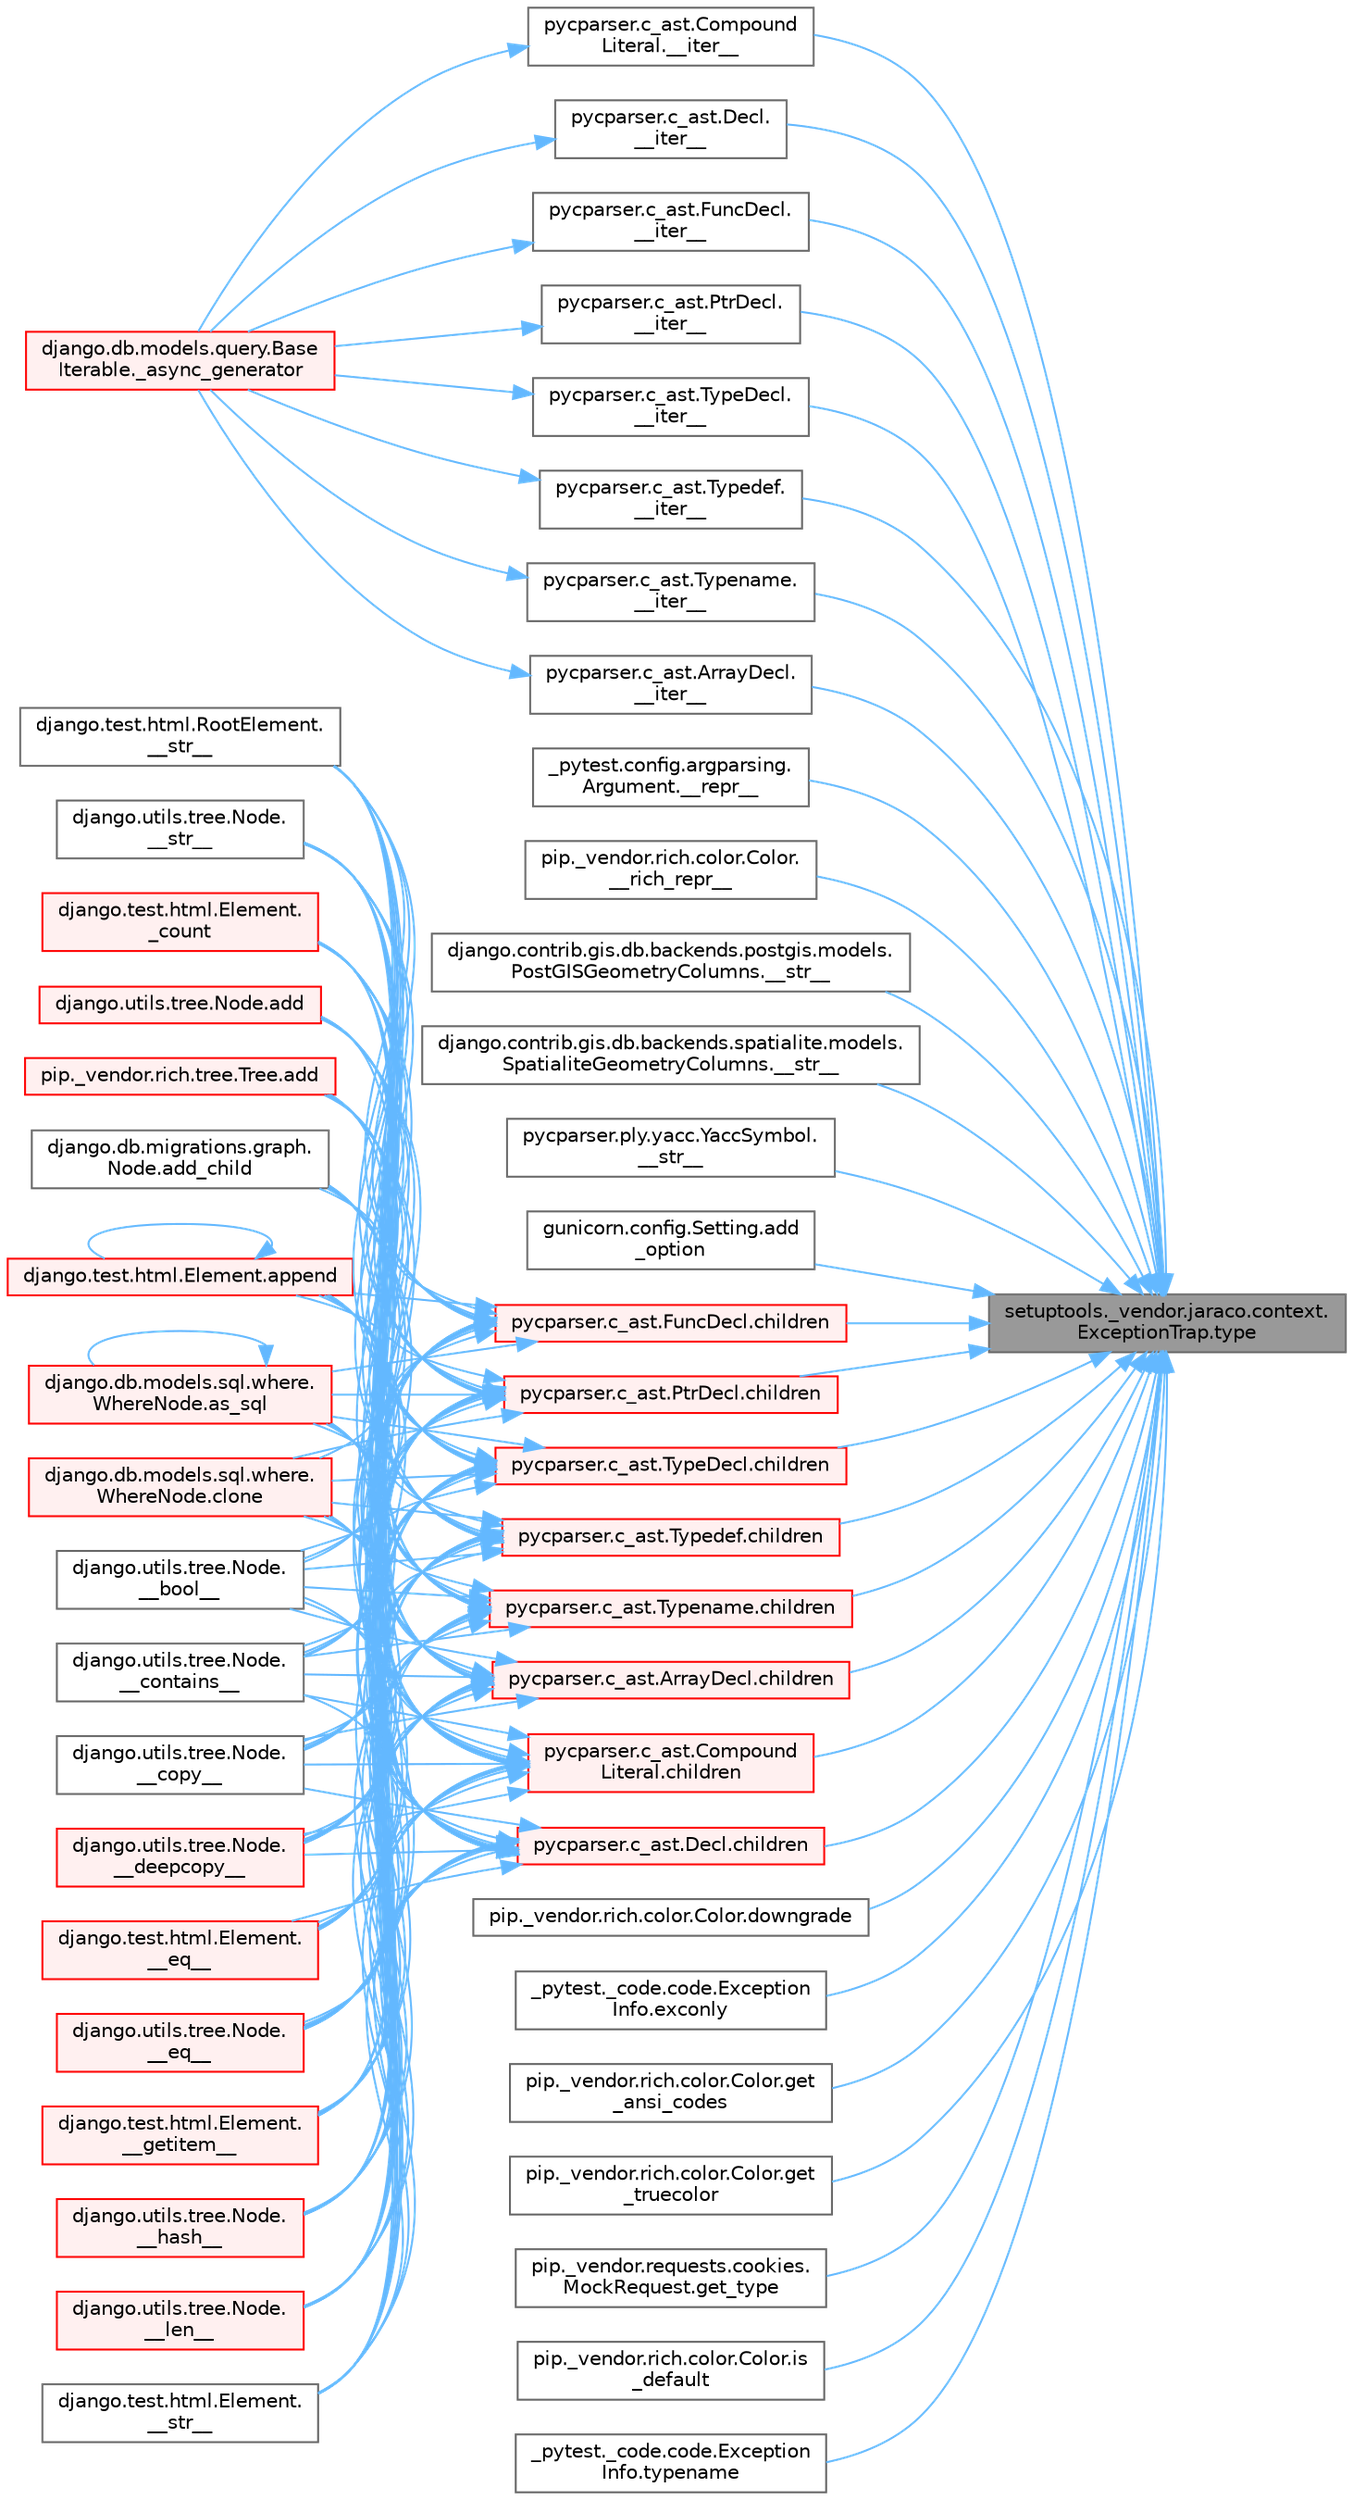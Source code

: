 digraph "setuptools._vendor.jaraco.context.ExceptionTrap.type"
{
 // LATEX_PDF_SIZE
  bgcolor="transparent";
  edge [fontname=Helvetica,fontsize=10,labelfontname=Helvetica,labelfontsize=10];
  node [fontname=Helvetica,fontsize=10,shape=box,height=0.2,width=0.4];
  rankdir="RL";
  Node1 [id="Node000001",label="setuptools._vendor.jaraco.context.\lExceptionTrap.type",height=0.2,width=0.4,color="gray40", fillcolor="grey60", style="filled", fontcolor="black",tooltip=" "];
  Node1 -> Node2 [id="edge1_Node000001_Node000002",dir="back",color="steelblue1",style="solid",tooltip=" "];
  Node2 [id="Node000002",label="pycparser.c_ast.ArrayDecl.\l__iter__",height=0.2,width=0.4,color="grey40", fillcolor="white", style="filled",URL="$classpycparser_1_1c__ast_1_1_array_decl.html#a59f846353c3cc9dca112017d842e44dc",tooltip=" "];
  Node2 -> Node3 [id="edge2_Node000002_Node000003",dir="back",color="steelblue1",style="solid",tooltip=" "];
  Node3 [id="Node000003",label="django.db.models.query.Base\lIterable._async_generator",height=0.2,width=0.4,color="red", fillcolor="#FFF0F0", style="filled",URL="$classdjango_1_1db_1_1models_1_1query_1_1_base_iterable.html#a3ecc2267976bc6628d1fe84d78355144",tooltip=" "];
  Node1 -> Node5 [id="edge3_Node000001_Node000005",dir="back",color="steelblue1",style="solid",tooltip=" "];
  Node5 [id="Node000005",label="pycparser.c_ast.Compound\lLiteral.__iter__",height=0.2,width=0.4,color="grey40", fillcolor="white", style="filled",URL="$classpycparser_1_1c__ast_1_1_compound_literal.html#a1f78e1c12c3283ab129f6683e9cd6bf0",tooltip=" "];
  Node5 -> Node3 [id="edge4_Node000005_Node000003",dir="back",color="steelblue1",style="solid",tooltip=" "];
  Node1 -> Node6 [id="edge5_Node000001_Node000006",dir="back",color="steelblue1",style="solid",tooltip=" "];
  Node6 [id="Node000006",label="pycparser.c_ast.Decl.\l__iter__",height=0.2,width=0.4,color="grey40", fillcolor="white", style="filled",URL="$classpycparser_1_1c__ast_1_1_decl.html#ab845ffd67830d0739099fa772114854f",tooltip=" "];
  Node6 -> Node3 [id="edge6_Node000006_Node000003",dir="back",color="steelblue1",style="solid",tooltip=" "];
  Node1 -> Node7 [id="edge7_Node000001_Node000007",dir="back",color="steelblue1",style="solid",tooltip=" "];
  Node7 [id="Node000007",label="pycparser.c_ast.FuncDecl.\l__iter__",height=0.2,width=0.4,color="grey40", fillcolor="white", style="filled",URL="$classpycparser_1_1c__ast_1_1_func_decl.html#a213d7645e6b75f6e9d3fb199c325d2b4",tooltip=" "];
  Node7 -> Node3 [id="edge8_Node000007_Node000003",dir="back",color="steelblue1",style="solid",tooltip=" "];
  Node1 -> Node8 [id="edge9_Node000001_Node000008",dir="back",color="steelblue1",style="solid",tooltip=" "];
  Node8 [id="Node000008",label="pycparser.c_ast.PtrDecl.\l__iter__",height=0.2,width=0.4,color="grey40", fillcolor="white", style="filled",URL="$classpycparser_1_1c__ast_1_1_ptr_decl.html#a5522c4fd32f475a9bad72e27867064a6",tooltip=" "];
  Node8 -> Node3 [id="edge10_Node000008_Node000003",dir="back",color="steelblue1",style="solid",tooltip=" "];
  Node1 -> Node9 [id="edge11_Node000001_Node000009",dir="back",color="steelblue1",style="solid",tooltip=" "];
  Node9 [id="Node000009",label="pycparser.c_ast.TypeDecl.\l__iter__",height=0.2,width=0.4,color="grey40", fillcolor="white", style="filled",URL="$classpycparser_1_1c__ast_1_1_type_decl.html#a4add3d67fa9694ca76def6ce1266cca5",tooltip=" "];
  Node9 -> Node3 [id="edge12_Node000009_Node000003",dir="back",color="steelblue1",style="solid",tooltip=" "];
  Node1 -> Node10 [id="edge13_Node000001_Node000010",dir="back",color="steelblue1",style="solid",tooltip=" "];
  Node10 [id="Node000010",label="pycparser.c_ast.Typedef.\l__iter__",height=0.2,width=0.4,color="grey40", fillcolor="white", style="filled",URL="$classpycparser_1_1c__ast_1_1_typedef.html#a702d4394c340166000f6e7e753aa21d5",tooltip=" "];
  Node10 -> Node3 [id="edge14_Node000010_Node000003",dir="back",color="steelblue1",style="solid",tooltip=" "];
  Node1 -> Node11 [id="edge15_Node000001_Node000011",dir="back",color="steelblue1",style="solid",tooltip=" "];
  Node11 [id="Node000011",label="pycparser.c_ast.Typename.\l__iter__",height=0.2,width=0.4,color="grey40", fillcolor="white", style="filled",URL="$classpycparser_1_1c__ast_1_1_typename.html#a6a4b627fee3cf362997b49b1ccf14c65",tooltip=" "];
  Node11 -> Node3 [id="edge16_Node000011_Node000003",dir="back",color="steelblue1",style="solid",tooltip=" "];
  Node1 -> Node12 [id="edge17_Node000001_Node000012",dir="back",color="steelblue1",style="solid",tooltip=" "];
  Node12 [id="Node000012",label="_pytest.config.argparsing.\lArgument.__repr__",height=0.2,width=0.4,color="grey40", fillcolor="white", style="filled",URL="$class__pytest_1_1config_1_1argparsing_1_1_argument.html#ae1d42948166a54f96dd47ac023b5ba1c",tooltip=" "];
  Node1 -> Node13 [id="edge18_Node000001_Node000013",dir="back",color="steelblue1",style="solid",tooltip=" "];
  Node13 [id="Node000013",label="pip._vendor.rich.color.Color.\l__rich_repr__",height=0.2,width=0.4,color="grey40", fillcolor="white", style="filled",URL="$classpip_1_1__vendor_1_1rich_1_1color_1_1_color.html#af94a3c83e9bc77e4c5e7a30e13ce243f",tooltip=" "];
  Node1 -> Node14 [id="edge19_Node000001_Node000014",dir="back",color="steelblue1",style="solid",tooltip=" "];
  Node14 [id="Node000014",label="django.contrib.gis.db.backends.postgis.models.\lPostGISGeometryColumns.__str__",height=0.2,width=0.4,color="grey40", fillcolor="white", style="filled",URL="$classdjango_1_1contrib_1_1gis_1_1db_1_1backends_1_1postgis_1_1models_1_1_post_g_i_s_geometry_columns.html#a2cd2f362c086d30abce3f454e4f88113",tooltip=" "];
  Node1 -> Node15 [id="edge20_Node000001_Node000015",dir="back",color="steelblue1",style="solid",tooltip=" "];
  Node15 [id="Node000015",label="django.contrib.gis.db.backends.spatialite.models.\lSpatialiteGeometryColumns.__str__",height=0.2,width=0.4,color="grey40", fillcolor="white", style="filled",URL="$classdjango_1_1contrib_1_1gis_1_1db_1_1backends_1_1spatialite_1_1models_1_1_spatialite_geometry_columns.html#af36d91a5b4863762ac4666865a70888e",tooltip=" "];
  Node1 -> Node16 [id="edge21_Node000001_Node000016",dir="back",color="steelblue1",style="solid",tooltip=" "];
  Node16 [id="Node000016",label="pycparser.ply.yacc.YaccSymbol.\l__str__",height=0.2,width=0.4,color="grey40", fillcolor="white", style="filled",URL="$classpycparser_1_1ply_1_1yacc_1_1_yacc_symbol.html#a10c01386c1ed6d4eb71321e3775f77a9",tooltip=" "];
  Node1 -> Node17 [id="edge22_Node000001_Node000017",dir="back",color="steelblue1",style="solid",tooltip=" "];
  Node17 [id="Node000017",label="gunicorn.config.Setting.add\l_option",height=0.2,width=0.4,color="grey40", fillcolor="white", style="filled",URL="$classgunicorn_1_1config_1_1_setting.html#af1ab1126499f420dda1b77b038a8283d",tooltip=" "];
  Node1 -> Node18 [id="edge23_Node000001_Node000018",dir="back",color="steelblue1",style="solid",tooltip=" "];
  Node18 [id="Node000018",label="pycparser.c_ast.ArrayDecl.children",height=0.2,width=0.4,color="red", fillcolor="#FFF0F0", style="filled",URL="$classpycparser_1_1c__ast_1_1_array_decl.html#a91e13314016d59050744567fc35aa17b",tooltip=" "];
  Node18 -> Node19 [id="edge24_Node000018_Node000019",dir="back",color="steelblue1",style="solid",tooltip=" "];
  Node19 [id="Node000019",label="django.utils.tree.Node.\l__bool__",height=0.2,width=0.4,color="grey40", fillcolor="white", style="filled",URL="$classdjango_1_1utils_1_1tree_1_1_node.html#a70a56e9492f929d850eebc44de75e25c",tooltip=" "];
  Node18 -> Node20 [id="edge25_Node000018_Node000020",dir="back",color="steelblue1",style="solid",tooltip=" "];
  Node20 [id="Node000020",label="django.utils.tree.Node.\l__contains__",height=0.2,width=0.4,color="grey40", fillcolor="white", style="filled",URL="$classdjango_1_1utils_1_1tree_1_1_node.html#ab55c47b46f14e5fde108b1c3cf95d93a",tooltip=" "];
  Node18 -> Node21 [id="edge26_Node000018_Node000021",dir="back",color="steelblue1",style="solid",tooltip=" "];
  Node21 [id="Node000021",label="django.utils.tree.Node.\l__copy__",height=0.2,width=0.4,color="grey40", fillcolor="white", style="filled",URL="$classdjango_1_1utils_1_1tree_1_1_node.html#abae878f6b4500b8b241c23d8fac46e63",tooltip=" "];
  Node18 -> Node22 [id="edge27_Node000018_Node000022",dir="back",color="steelblue1",style="solid",tooltip=" "];
  Node22 [id="Node000022",label="django.utils.tree.Node.\l__deepcopy__",height=0.2,width=0.4,color="red", fillcolor="#FFF0F0", style="filled",URL="$classdjango_1_1utils_1_1tree_1_1_node.html#a38840c46ded3963808edbeec90765d6b",tooltip=" "];
  Node18 -> Node976 [id="edge28_Node000018_Node000976",dir="back",color="steelblue1",style="solid",tooltip=" "];
  Node976 [id="Node000976",label="django.test.html.Element.\l__eq__",height=0.2,width=0.4,color="red", fillcolor="#FFF0F0", style="filled",URL="$classdjango_1_1test_1_1html_1_1_element.html#a287e83f2ae4a6f13b9e00d7b70ee5d47",tooltip=" "];
  Node18 -> Node1203 [id="edge29_Node000018_Node001203",dir="back",color="steelblue1",style="solid",tooltip=" "];
  Node1203 [id="Node001203",label="django.utils.tree.Node.\l__eq__",height=0.2,width=0.4,color="red", fillcolor="#FFF0F0", style="filled",URL="$classdjango_1_1utils_1_1tree_1_1_node.html#a0004316d098c61c046aef21dece2cce8",tooltip=" "];
  Node18 -> Node1204 [id="edge30_Node000018_Node001204",dir="back",color="steelblue1",style="solid",tooltip=" "];
  Node1204 [id="Node001204",label="django.test.html.Element.\l__getitem__",height=0.2,width=0.4,color="red", fillcolor="#FFF0F0", style="filled",URL="$classdjango_1_1test_1_1html_1_1_element.html#a50df5974a8fa0b0bdc93fdbeb2db7a49",tooltip=" "];
  Node18 -> Node1205 [id="edge31_Node000018_Node001205",dir="back",color="steelblue1",style="solid",tooltip=" "];
  Node1205 [id="Node001205",label="django.utils.tree.Node.\l__hash__",height=0.2,width=0.4,color="red", fillcolor="#FFF0F0", style="filled",URL="$classdjango_1_1utils_1_1tree_1_1_node.html#ad90478bdeb4e4284385a20cb629f5b9c",tooltip=" "];
  Node18 -> Node1206 [id="edge32_Node000018_Node001206",dir="back",color="steelblue1",style="solid",tooltip=" "];
  Node1206 [id="Node001206",label="django.utils.tree.Node.\l__len__",height=0.2,width=0.4,color="red", fillcolor="#FFF0F0", style="filled",URL="$classdjango_1_1utils_1_1tree_1_1_node.html#adfb069350f968cc822337df8dd3972cd",tooltip=" "];
  Node18 -> Node1031 [id="edge33_Node000018_Node001031",dir="back",color="steelblue1",style="solid",tooltip=" "];
  Node1031 [id="Node001031",label="django.test.html.Element.\l__str__",height=0.2,width=0.4,color="grey40", fillcolor="white", style="filled",URL="$classdjango_1_1test_1_1html_1_1_element.html#a64d65b77132b5ae721ff0862e0440d38",tooltip=" "];
  Node18 -> Node1207 [id="edge34_Node000018_Node001207",dir="back",color="steelblue1",style="solid",tooltip=" "];
  Node1207 [id="Node001207",label="django.test.html.RootElement.\l__str__",height=0.2,width=0.4,color="grey40", fillcolor="white", style="filled",URL="$classdjango_1_1test_1_1html_1_1_root_element.html#a0a23f27acaaafe4eec2628245fbfd399",tooltip=" "];
  Node18 -> Node1208 [id="edge35_Node000018_Node001208",dir="back",color="steelblue1",style="solid",tooltip=" "];
  Node1208 [id="Node001208",label="django.utils.tree.Node.\l__str__",height=0.2,width=0.4,color="grey40", fillcolor="white", style="filled",URL="$classdjango_1_1utils_1_1tree_1_1_node.html#af5edff9bf0b3238652c57425e2eda469",tooltip=" "];
  Node18 -> Node1209 [id="edge36_Node000018_Node001209",dir="back",color="steelblue1",style="solid",tooltip=" "];
  Node1209 [id="Node001209",label="django.test.html.Element.\l_count",height=0.2,width=0.4,color="red", fillcolor="#FFF0F0", style="filled",URL="$classdjango_1_1test_1_1html_1_1_element.html#a41931b250e40c64a492d92a08ecda738",tooltip=" "];
  Node18 -> Node182 [id="edge37_Node000018_Node000182",dir="back",color="steelblue1",style="solid",tooltip=" "];
  Node182 [id="Node000182",label="django.utils.tree.Node.add",height=0.2,width=0.4,color="red", fillcolor="#FFF0F0", style="filled",URL="$classdjango_1_1utils_1_1tree_1_1_node.html#a2c883d105b5c9cfd32bff72c7469f18c",tooltip=" "];
  Node18 -> Node1225 [id="edge38_Node000018_Node001225",dir="back",color="steelblue1",style="solid",tooltip=" "];
  Node1225 [id="Node001225",label="pip._vendor.rich.tree.Tree.add",height=0.2,width=0.4,color="red", fillcolor="#FFF0F0", style="filled",URL="$classpip_1_1__vendor_1_1rich_1_1tree_1_1_tree.html#a0ce550864757b1ee2756237b6e754aae",tooltip=" "];
  Node18 -> Node1226 [id="edge39_Node000018_Node001226",dir="back",color="steelblue1",style="solid",tooltip=" "];
  Node1226 [id="Node001226",label="django.db.migrations.graph.\lNode.add_child",height=0.2,width=0.4,color="grey40", fillcolor="white", style="filled",URL="$classdjango_1_1db_1_1migrations_1_1graph_1_1_node.html#ab19fb2c4c58dbfa6d5223c59d5cad529",tooltip=" "];
  Node18 -> Node1227 [id="edge40_Node000018_Node001227",dir="back",color="steelblue1",style="solid",tooltip=" "];
  Node1227 [id="Node001227",label="django.test.html.Element.append",height=0.2,width=0.4,color="red", fillcolor="#FFF0F0", style="filled",URL="$classdjango_1_1test_1_1html_1_1_element.html#a777b8a687c36ca1eae49eabec1963e0c",tooltip=" "];
  Node1227 -> Node1227 [id="edge41_Node001227_Node001227",dir="back",color="steelblue1",style="solid",tooltip=" "];
  Node18 -> Node1228 [id="edge42_Node000018_Node001228",dir="back",color="steelblue1",style="solid",tooltip=" "];
  Node1228 [id="Node001228",label="django.db.models.sql.where.\lWhereNode.as_sql",height=0.2,width=0.4,color="red", fillcolor="#FFF0F0", style="filled",URL="$classdjango_1_1db_1_1models_1_1sql_1_1where_1_1_where_node.html#aea3cf4a913c71f0c181e6e81b819b590",tooltip=" "];
  Node1228 -> Node1228 [id="edge43_Node001228_Node001228",dir="back",color="steelblue1",style="solid",tooltip=" "];
  Node18 -> Node315 [id="edge44_Node000018_Node000315",dir="back",color="steelblue1",style="solid",tooltip=" "];
  Node315 [id="Node000315",label="django.db.models.sql.where.\lWhereNode.clone",height=0.2,width=0.4,color="red", fillcolor="#FFF0F0", style="filled",URL="$classdjango_1_1db_1_1models_1_1sql_1_1where_1_1_where_node.html#a0faff63950b774ce4ad391ea1f6b6d2c",tooltip=" "];
  Node1 -> Node3192 [id="edge45_Node000001_Node003192",dir="back",color="steelblue1",style="solid",tooltip=" "];
  Node3192 [id="Node003192",label="pycparser.c_ast.Compound\lLiteral.children",height=0.2,width=0.4,color="red", fillcolor="#FFF0F0", style="filled",URL="$classpycparser_1_1c__ast_1_1_compound_literal.html#a6ff6a9f355d70c79e2e3b602b88bfef6",tooltip=" "];
  Node3192 -> Node19 [id="edge46_Node003192_Node000019",dir="back",color="steelblue1",style="solid",tooltip=" "];
  Node3192 -> Node20 [id="edge47_Node003192_Node000020",dir="back",color="steelblue1",style="solid",tooltip=" "];
  Node3192 -> Node21 [id="edge48_Node003192_Node000021",dir="back",color="steelblue1",style="solid",tooltip=" "];
  Node3192 -> Node22 [id="edge49_Node003192_Node000022",dir="back",color="steelblue1",style="solid",tooltip=" "];
  Node3192 -> Node976 [id="edge50_Node003192_Node000976",dir="back",color="steelblue1",style="solid",tooltip=" "];
  Node3192 -> Node1203 [id="edge51_Node003192_Node001203",dir="back",color="steelblue1",style="solid",tooltip=" "];
  Node3192 -> Node1204 [id="edge52_Node003192_Node001204",dir="back",color="steelblue1",style="solid",tooltip=" "];
  Node3192 -> Node1205 [id="edge53_Node003192_Node001205",dir="back",color="steelblue1",style="solid",tooltip=" "];
  Node3192 -> Node1206 [id="edge54_Node003192_Node001206",dir="back",color="steelblue1",style="solid",tooltip=" "];
  Node3192 -> Node1031 [id="edge55_Node003192_Node001031",dir="back",color="steelblue1",style="solid",tooltip=" "];
  Node3192 -> Node1207 [id="edge56_Node003192_Node001207",dir="back",color="steelblue1",style="solid",tooltip=" "];
  Node3192 -> Node1208 [id="edge57_Node003192_Node001208",dir="back",color="steelblue1",style="solid",tooltip=" "];
  Node3192 -> Node1209 [id="edge58_Node003192_Node001209",dir="back",color="steelblue1",style="solid",tooltip=" "];
  Node3192 -> Node182 [id="edge59_Node003192_Node000182",dir="back",color="steelblue1",style="solid",tooltip=" "];
  Node3192 -> Node1225 [id="edge60_Node003192_Node001225",dir="back",color="steelblue1",style="solid",tooltip=" "];
  Node3192 -> Node1226 [id="edge61_Node003192_Node001226",dir="back",color="steelblue1",style="solid",tooltip=" "];
  Node3192 -> Node1227 [id="edge62_Node003192_Node001227",dir="back",color="steelblue1",style="solid",tooltip=" "];
  Node3192 -> Node1228 [id="edge63_Node003192_Node001228",dir="back",color="steelblue1",style="solid",tooltip=" "];
  Node3192 -> Node315 [id="edge64_Node003192_Node000315",dir="back",color="steelblue1",style="solid",tooltip=" "];
  Node1 -> Node3193 [id="edge65_Node000001_Node003193",dir="back",color="steelblue1",style="solid",tooltip=" "];
  Node3193 [id="Node003193",label="pycparser.c_ast.Decl.children",height=0.2,width=0.4,color="red", fillcolor="#FFF0F0", style="filled",URL="$classpycparser_1_1c__ast_1_1_decl.html#a5daf2f7d33fdaa47905df497ebeaa745",tooltip=" "];
  Node3193 -> Node19 [id="edge66_Node003193_Node000019",dir="back",color="steelblue1",style="solid",tooltip=" "];
  Node3193 -> Node20 [id="edge67_Node003193_Node000020",dir="back",color="steelblue1",style="solid",tooltip=" "];
  Node3193 -> Node21 [id="edge68_Node003193_Node000021",dir="back",color="steelblue1",style="solid",tooltip=" "];
  Node3193 -> Node22 [id="edge69_Node003193_Node000022",dir="back",color="steelblue1",style="solid",tooltip=" "];
  Node3193 -> Node976 [id="edge70_Node003193_Node000976",dir="back",color="steelblue1",style="solid",tooltip=" "];
  Node3193 -> Node1203 [id="edge71_Node003193_Node001203",dir="back",color="steelblue1",style="solid",tooltip=" "];
  Node3193 -> Node1204 [id="edge72_Node003193_Node001204",dir="back",color="steelblue1",style="solid",tooltip=" "];
  Node3193 -> Node1205 [id="edge73_Node003193_Node001205",dir="back",color="steelblue1",style="solid",tooltip=" "];
  Node3193 -> Node1206 [id="edge74_Node003193_Node001206",dir="back",color="steelblue1",style="solid",tooltip=" "];
  Node3193 -> Node1031 [id="edge75_Node003193_Node001031",dir="back",color="steelblue1",style="solid",tooltip=" "];
  Node3193 -> Node1207 [id="edge76_Node003193_Node001207",dir="back",color="steelblue1",style="solid",tooltip=" "];
  Node3193 -> Node1208 [id="edge77_Node003193_Node001208",dir="back",color="steelblue1",style="solid",tooltip=" "];
  Node3193 -> Node1209 [id="edge78_Node003193_Node001209",dir="back",color="steelblue1",style="solid",tooltip=" "];
  Node3193 -> Node182 [id="edge79_Node003193_Node000182",dir="back",color="steelblue1",style="solid",tooltip=" "];
  Node3193 -> Node1225 [id="edge80_Node003193_Node001225",dir="back",color="steelblue1",style="solid",tooltip=" "];
  Node3193 -> Node1226 [id="edge81_Node003193_Node001226",dir="back",color="steelblue1",style="solid",tooltip=" "];
  Node3193 -> Node1227 [id="edge82_Node003193_Node001227",dir="back",color="steelblue1",style="solid",tooltip=" "];
  Node3193 -> Node1228 [id="edge83_Node003193_Node001228",dir="back",color="steelblue1",style="solid",tooltip=" "];
  Node3193 -> Node315 [id="edge84_Node003193_Node000315",dir="back",color="steelblue1",style="solid",tooltip=" "];
  Node1 -> Node3194 [id="edge85_Node000001_Node003194",dir="back",color="steelblue1",style="solid",tooltip=" "];
  Node3194 [id="Node003194",label="pycparser.c_ast.FuncDecl.children",height=0.2,width=0.4,color="red", fillcolor="#FFF0F0", style="filled",URL="$classpycparser_1_1c__ast_1_1_func_decl.html#a0de29afa96d07cb3b062f3752e90601e",tooltip=" "];
  Node3194 -> Node19 [id="edge86_Node003194_Node000019",dir="back",color="steelblue1",style="solid",tooltip=" "];
  Node3194 -> Node20 [id="edge87_Node003194_Node000020",dir="back",color="steelblue1",style="solid",tooltip=" "];
  Node3194 -> Node21 [id="edge88_Node003194_Node000021",dir="back",color="steelblue1",style="solid",tooltip=" "];
  Node3194 -> Node22 [id="edge89_Node003194_Node000022",dir="back",color="steelblue1",style="solid",tooltip=" "];
  Node3194 -> Node976 [id="edge90_Node003194_Node000976",dir="back",color="steelblue1",style="solid",tooltip=" "];
  Node3194 -> Node1203 [id="edge91_Node003194_Node001203",dir="back",color="steelblue1",style="solid",tooltip=" "];
  Node3194 -> Node1204 [id="edge92_Node003194_Node001204",dir="back",color="steelblue1",style="solid",tooltip=" "];
  Node3194 -> Node1205 [id="edge93_Node003194_Node001205",dir="back",color="steelblue1",style="solid",tooltip=" "];
  Node3194 -> Node1206 [id="edge94_Node003194_Node001206",dir="back",color="steelblue1",style="solid",tooltip=" "];
  Node3194 -> Node1031 [id="edge95_Node003194_Node001031",dir="back",color="steelblue1",style="solid",tooltip=" "];
  Node3194 -> Node1207 [id="edge96_Node003194_Node001207",dir="back",color="steelblue1",style="solid",tooltip=" "];
  Node3194 -> Node1208 [id="edge97_Node003194_Node001208",dir="back",color="steelblue1",style="solid",tooltip=" "];
  Node3194 -> Node1209 [id="edge98_Node003194_Node001209",dir="back",color="steelblue1",style="solid",tooltip=" "];
  Node3194 -> Node182 [id="edge99_Node003194_Node000182",dir="back",color="steelblue1",style="solid",tooltip=" "];
  Node3194 -> Node1225 [id="edge100_Node003194_Node001225",dir="back",color="steelblue1",style="solid",tooltip=" "];
  Node3194 -> Node1226 [id="edge101_Node003194_Node001226",dir="back",color="steelblue1",style="solid",tooltip=" "];
  Node3194 -> Node1227 [id="edge102_Node003194_Node001227",dir="back",color="steelblue1",style="solid",tooltip=" "];
  Node3194 -> Node1228 [id="edge103_Node003194_Node001228",dir="back",color="steelblue1",style="solid",tooltip=" "];
  Node3194 -> Node315 [id="edge104_Node003194_Node000315",dir="back",color="steelblue1",style="solid",tooltip=" "];
  Node1 -> Node3195 [id="edge105_Node000001_Node003195",dir="back",color="steelblue1",style="solid",tooltip=" "];
  Node3195 [id="Node003195",label="pycparser.c_ast.PtrDecl.children",height=0.2,width=0.4,color="red", fillcolor="#FFF0F0", style="filled",URL="$classpycparser_1_1c__ast_1_1_ptr_decl.html#a07f3793ea19c91a80dff41dd86af01d8",tooltip=" "];
  Node3195 -> Node19 [id="edge106_Node003195_Node000019",dir="back",color="steelblue1",style="solid",tooltip=" "];
  Node3195 -> Node20 [id="edge107_Node003195_Node000020",dir="back",color="steelblue1",style="solid",tooltip=" "];
  Node3195 -> Node21 [id="edge108_Node003195_Node000021",dir="back",color="steelblue1",style="solid",tooltip=" "];
  Node3195 -> Node22 [id="edge109_Node003195_Node000022",dir="back",color="steelblue1",style="solid",tooltip=" "];
  Node3195 -> Node976 [id="edge110_Node003195_Node000976",dir="back",color="steelblue1",style="solid",tooltip=" "];
  Node3195 -> Node1203 [id="edge111_Node003195_Node001203",dir="back",color="steelblue1",style="solid",tooltip=" "];
  Node3195 -> Node1204 [id="edge112_Node003195_Node001204",dir="back",color="steelblue1",style="solid",tooltip=" "];
  Node3195 -> Node1205 [id="edge113_Node003195_Node001205",dir="back",color="steelblue1",style="solid",tooltip=" "];
  Node3195 -> Node1206 [id="edge114_Node003195_Node001206",dir="back",color="steelblue1",style="solid",tooltip=" "];
  Node3195 -> Node1031 [id="edge115_Node003195_Node001031",dir="back",color="steelblue1",style="solid",tooltip=" "];
  Node3195 -> Node1207 [id="edge116_Node003195_Node001207",dir="back",color="steelblue1",style="solid",tooltip=" "];
  Node3195 -> Node1208 [id="edge117_Node003195_Node001208",dir="back",color="steelblue1",style="solid",tooltip=" "];
  Node3195 -> Node1209 [id="edge118_Node003195_Node001209",dir="back",color="steelblue1",style="solid",tooltip=" "];
  Node3195 -> Node182 [id="edge119_Node003195_Node000182",dir="back",color="steelblue1",style="solid",tooltip=" "];
  Node3195 -> Node1225 [id="edge120_Node003195_Node001225",dir="back",color="steelblue1",style="solid",tooltip=" "];
  Node3195 -> Node1226 [id="edge121_Node003195_Node001226",dir="back",color="steelblue1",style="solid",tooltip=" "];
  Node3195 -> Node1227 [id="edge122_Node003195_Node001227",dir="back",color="steelblue1",style="solid",tooltip=" "];
  Node3195 -> Node1228 [id="edge123_Node003195_Node001228",dir="back",color="steelblue1",style="solid",tooltip=" "];
  Node3195 -> Node315 [id="edge124_Node003195_Node000315",dir="back",color="steelblue1",style="solid",tooltip=" "];
  Node1 -> Node3196 [id="edge125_Node000001_Node003196",dir="back",color="steelblue1",style="solid",tooltip=" "];
  Node3196 [id="Node003196",label="pycparser.c_ast.TypeDecl.children",height=0.2,width=0.4,color="red", fillcolor="#FFF0F0", style="filled",URL="$classpycparser_1_1c__ast_1_1_type_decl.html#a2484819d89de79cada6b8cfa00a036b7",tooltip=" "];
  Node3196 -> Node19 [id="edge126_Node003196_Node000019",dir="back",color="steelblue1",style="solid",tooltip=" "];
  Node3196 -> Node20 [id="edge127_Node003196_Node000020",dir="back",color="steelblue1",style="solid",tooltip=" "];
  Node3196 -> Node21 [id="edge128_Node003196_Node000021",dir="back",color="steelblue1",style="solid",tooltip=" "];
  Node3196 -> Node22 [id="edge129_Node003196_Node000022",dir="back",color="steelblue1",style="solid",tooltip=" "];
  Node3196 -> Node976 [id="edge130_Node003196_Node000976",dir="back",color="steelblue1",style="solid",tooltip=" "];
  Node3196 -> Node1203 [id="edge131_Node003196_Node001203",dir="back",color="steelblue1",style="solid",tooltip=" "];
  Node3196 -> Node1204 [id="edge132_Node003196_Node001204",dir="back",color="steelblue1",style="solid",tooltip=" "];
  Node3196 -> Node1205 [id="edge133_Node003196_Node001205",dir="back",color="steelblue1",style="solid",tooltip=" "];
  Node3196 -> Node1206 [id="edge134_Node003196_Node001206",dir="back",color="steelblue1",style="solid",tooltip=" "];
  Node3196 -> Node1031 [id="edge135_Node003196_Node001031",dir="back",color="steelblue1",style="solid",tooltip=" "];
  Node3196 -> Node1207 [id="edge136_Node003196_Node001207",dir="back",color="steelblue1",style="solid",tooltip=" "];
  Node3196 -> Node1208 [id="edge137_Node003196_Node001208",dir="back",color="steelblue1",style="solid",tooltip=" "];
  Node3196 -> Node1209 [id="edge138_Node003196_Node001209",dir="back",color="steelblue1",style="solid",tooltip=" "];
  Node3196 -> Node182 [id="edge139_Node003196_Node000182",dir="back",color="steelblue1",style="solid",tooltip=" "];
  Node3196 -> Node1225 [id="edge140_Node003196_Node001225",dir="back",color="steelblue1",style="solid",tooltip=" "];
  Node3196 -> Node1226 [id="edge141_Node003196_Node001226",dir="back",color="steelblue1",style="solid",tooltip=" "];
  Node3196 -> Node1227 [id="edge142_Node003196_Node001227",dir="back",color="steelblue1",style="solid",tooltip=" "];
  Node3196 -> Node1228 [id="edge143_Node003196_Node001228",dir="back",color="steelblue1",style="solid",tooltip=" "];
  Node3196 -> Node315 [id="edge144_Node003196_Node000315",dir="back",color="steelblue1",style="solid",tooltip=" "];
  Node1 -> Node3197 [id="edge145_Node000001_Node003197",dir="back",color="steelblue1",style="solid",tooltip=" "];
  Node3197 [id="Node003197",label="pycparser.c_ast.Typedef.children",height=0.2,width=0.4,color="red", fillcolor="#FFF0F0", style="filled",URL="$classpycparser_1_1c__ast_1_1_typedef.html#aa9a7ab67d06407849c9b7952c34f59e8",tooltip=" "];
  Node3197 -> Node19 [id="edge146_Node003197_Node000019",dir="back",color="steelblue1",style="solid",tooltip=" "];
  Node3197 -> Node20 [id="edge147_Node003197_Node000020",dir="back",color="steelblue1",style="solid",tooltip=" "];
  Node3197 -> Node21 [id="edge148_Node003197_Node000021",dir="back",color="steelblue1",style="solid",tooltip=" "];
  Node3197 -> Node22 [id="edge149_Node003197_Node000022",dir="back",color="steelblue1",style="solid",tooltip=" "];
  Node3197 -> Node976 [id="edge150_Node003197_Node000976",dir="back",color="steelblue1",style="solid",tooltip=" "];
  Node3197 -> Node1203 [id="edge151_Node003197_Node001203",dir="back",color="steelblue1",style="solid",tooltip=" "];
  Node3197 -> Node1204 [id="edge152_Node003197_Node001204",dir="back",color="steelblue1",style="solid",tooltip=" "];
  Node3197 -> Node1205 [id="edge153_Node003197_Node001205",dir="back",color="steelblue1",style="solid",tooltip=" "];
  Node3197 -> Node1206 [id="edge154_Node003197_Node001206",dir="back",color="steelblue1",style="solid",tooltip=" "];
  Node3197 -> Node1031 [id="edge155_Node003197_Node001031",dir="back",color="steelblue1",style="solid",tooltip=" "];
  Node3197 -> Node1207 [id="edge156_Node003197_Node001207",dir="back",color="steelblue1",style="solid",tooltip=" "];
  Node3197 -> Node1208 [id="edge157_Node003197_Node001208",dir="back",color="steelblue1",style="solid",tooltip=" "];
  Node3197 -> Node1209 [id="edge158_Node003197_Node001209",dir="back",color="steelblue1",style="solid",tooltip=" "];
  Node3197 -> Node182 [id="edge159_Node003197_Node000182",dir="back",color="steelblue1",style="solid",tooltip=" "];
  Node3197 -> Node1225 [id="edge160_Node003197_Node001225",dir="back",color="steelblue1",style="solid",tooltip=" "];
  Node3197 -> Node1226 [id="edge161_Node003197_Node001226",dir="back",color="steelblue1",style="solid",tooltip=" "];
  Node3197 -> Node1227 [id="edge162_Node003197_Node001227",dir="back",color="steelblue1",style="solid",tooltip=" "];
  Node3197 -> Node1228 [id="edge163_Node003197_Node001228",dir="back",color="steelblue1",style="solid",tooltip=" "];
  Node3197 -> Node315 [id="edge164_Node003197_Node000315",dir="back",color="steelblue1",style="solid",tooltip=" "];
  Node1 -> Node3198 [id="edge165_Node000001_Node003198",dir="back",color="steelblue1",style="solid",tooltip=" "];
  Node3198 [id="Node003198",label="pycparser.c_ast.Typename.children",height=0.2,width=0.4,color="red", fillcolor="#FFF0F0", style="filled",URL="$classpycparser_1_1c__ast_1_1_typename.html#a02afcb72b58f8cc999f624022363ea6d",tooltip=" "];
  Node3198 -> Node19 [id="edge166_Node003198_Node000019",dir="back",color="steelblue1",style="solid",tooltip=" "];
  Node3198 -> Node20 [id="edge167_Node003198_Node000020",dir="back",color="steelblue1",style="solid",tooltip=" "];
  Node3198 -> Node21 [id="edge168_Node003198_Node000021",dir="back",color="steelblue1",style="solid",tooltip=" "];
  Node3198 -> Node22 [id="edge169_Node003198_Node000022",dir="back",color="steelblue1",style="solid",tooltip=" "];
  Node3198 -> Node976 [id="edge170_Node003198_Node000976",dir="back",color="steelblue1",style="solid",tooltip=" "];
  Node3198 -> Node1203 [id="edge171_Node003198_Node001203",dir="back",color="steelblue1",style="solid",tooltip=" "];
  Node3198 -> Node1204 [id="edge172_Node003198_Node001204",dir="back",color="steelblue1",style="solid",tooltip=" "];
  Node3198 -> Node1205 [id="edge173_Node003198_Node001205",dir="back",color="steelblue1",style="solid",tooltip=" "];
  Node3198 -> Node1206 [id="edge174_Node003198_Node001206",dir="back",color="steelblue1",style="solid",tooltip=" "];
  Node3198 -> Node1031 [id="edge175_Node003198_Node001031",dir="back",color="steelblue1",style="solid",tooltip=" "];
  Node3198 -> Node1207 [id="edge176_Node003198_Node001207",dir="back",color="steelblue1",style="solid",tooltip=" "];
  Node3198 -> Node1208 [id="edge177_Node003198_Node001208",dir="back",color="steelblue1",style="solid",tooltip=" "];
  Node3198 -> Node1209 [id="edge178_Node003198_Node001209",dir="back",color="steelblue1",style="solid",tooltip=" "];
  Node3198 -> Node182 [id="edge179_Node003198_Node000182",dir="back",color="steelblue1",style="solid",tooltip=" "];
  Node3198 -> Node1225 [id="edge180_Node003198_Node001225",dir="back",color="steelblue1",style="solid",tooltip=" "];
  Node3198 -> Node1226 [id="edge181_Node003198_Node001226",dir="back",color="steelblue1",style="solid",tooltip=" "];
  Node3198 -> Node1227 [id="edge182_Node003198_Node001227",dir="back",color="steelblue1",style="solid",tooltip=" "];
  Node3198 -> Node1228 [id="edge183_Node003198_Node001228",dir="back",color="steelblue1",style="solid",tooltip=" "];
  Node3198 -> Node315 [id="edge184_Node003198_Node000315",dir="back",color="steelblue1",style="solid",tooltip=" "];
  Node1 -> Node3199 [id="edge185_Node000001_Node003199",dir="back",color="steelblue1",style="solid",tooltip=" "];
  Node3199 [id="Node003199",label="pip._vendor.rich.color.Color.downgrade",height=0.2,width=0.4,color="grey40", fillcolor="white", style="filled",URL="$classpip_1_1__vendor_1_1rich_1_1color_1_1_color.html#aa50c5fa63d3d649887325812997ef759",tooltip=" "];
  Node1 -> Node2046 [id="edge186_Node000001_Node002046",dir="back",color="steelblue1",style="solid",tooltip=" "];
  Node2046 [id="Node002046",label="_pytest._code.code.Exception\lInfo.exconly",height=0.2,width=0.4,color="grey40", fillcolor="white", style="filled",URL="$class__pytest_1_1__code_1_1code_1_1_exception_info.html#af914645a1bd6a60df65413f81be404d2",tooltip=" "];
  Node1 -> Node3200 [id="edge187_Node000001_Node003200",dir="back",color="steelblue1",style="solid",tooltip=" "];
  Node3200 [id="Node003200",label="pip._vendor.rich.color.Color.get\l_ansi_codes",height=0.2,width=0.4,color="grey40", fillcolor="white", style="filled",URL="$classpip_1_1__vendor_1_1rich_1_1color_1_1_color.html#a27901891dc39a778fd75d964c264f2e0",tooltip=" "];
  Node1 -> Node3201 [id="edge188_Node000001_Node003201",dir="back",color="steelblue1",style="solid",tooltip=" "];
  Node3201 [id="Node003201",label="pip._vendor.rich.color.Color.get\l_truecolor",height=0.2,width=0.4,color="grey40", fillcolor="white", style="filled",URL="$classpip_1_1__vendor_1_1rich_1_1color_1_1_color.html#a1351faef77b0d4d28ddcfbe7647a3ae1",tooltip=" "];
  Node1 -> Node3202 [id="edge189_Node000001_Node003202",dir="back",color="steelblue1",style="solid",tooltip=" "];
  Node3202 [id="Node003202",label="pip._vendor.requests.cookies.\lMockRequest.get_type",height=0.2,width=0.4,color="grey40", fillcolor="white", style="filled",URL="$classpip_1_1__vendor_1_1requests_1_1cookies_1_1_mock_request.html#a189115fbd731a55305ea0636f7c3c48b",tooltip=" "];
  Node1 -> Node3203 [id="edge190_Node000001_Node003203",dir="back",color="steelblue1",style="solid",tooltip=" "];
  Node3203 [id="Node003203",label="pip._vendor.rich.color.Color.is\l_default",height=0.2,width=0.4,color="grey40", fillcolor="white", style="filled",URL="$classpip_1_1__vendor_1_1rich_1_1color_1_1_color.html#a9c22b06afeeaf2b10655891e4df508e6",tooltip=" "];
  Node1 -> Node3204 [id="edge191_Node000001_Node003204",dir="back",color="steelblue1",style="solid",tooltip=" "];
  Node3204 [id="Node003204",label="_pytest._code.code.Exception\lInfo.typename",height=0.2,width=0.4,color="grey40", fillcolor="white", style="filled",URL="$class__pytest_1_1__code_1_1code_1_1_exception_info.html#a3edfde60326d82ffdb2b7b7730d74293",tooltip=" "];
}
